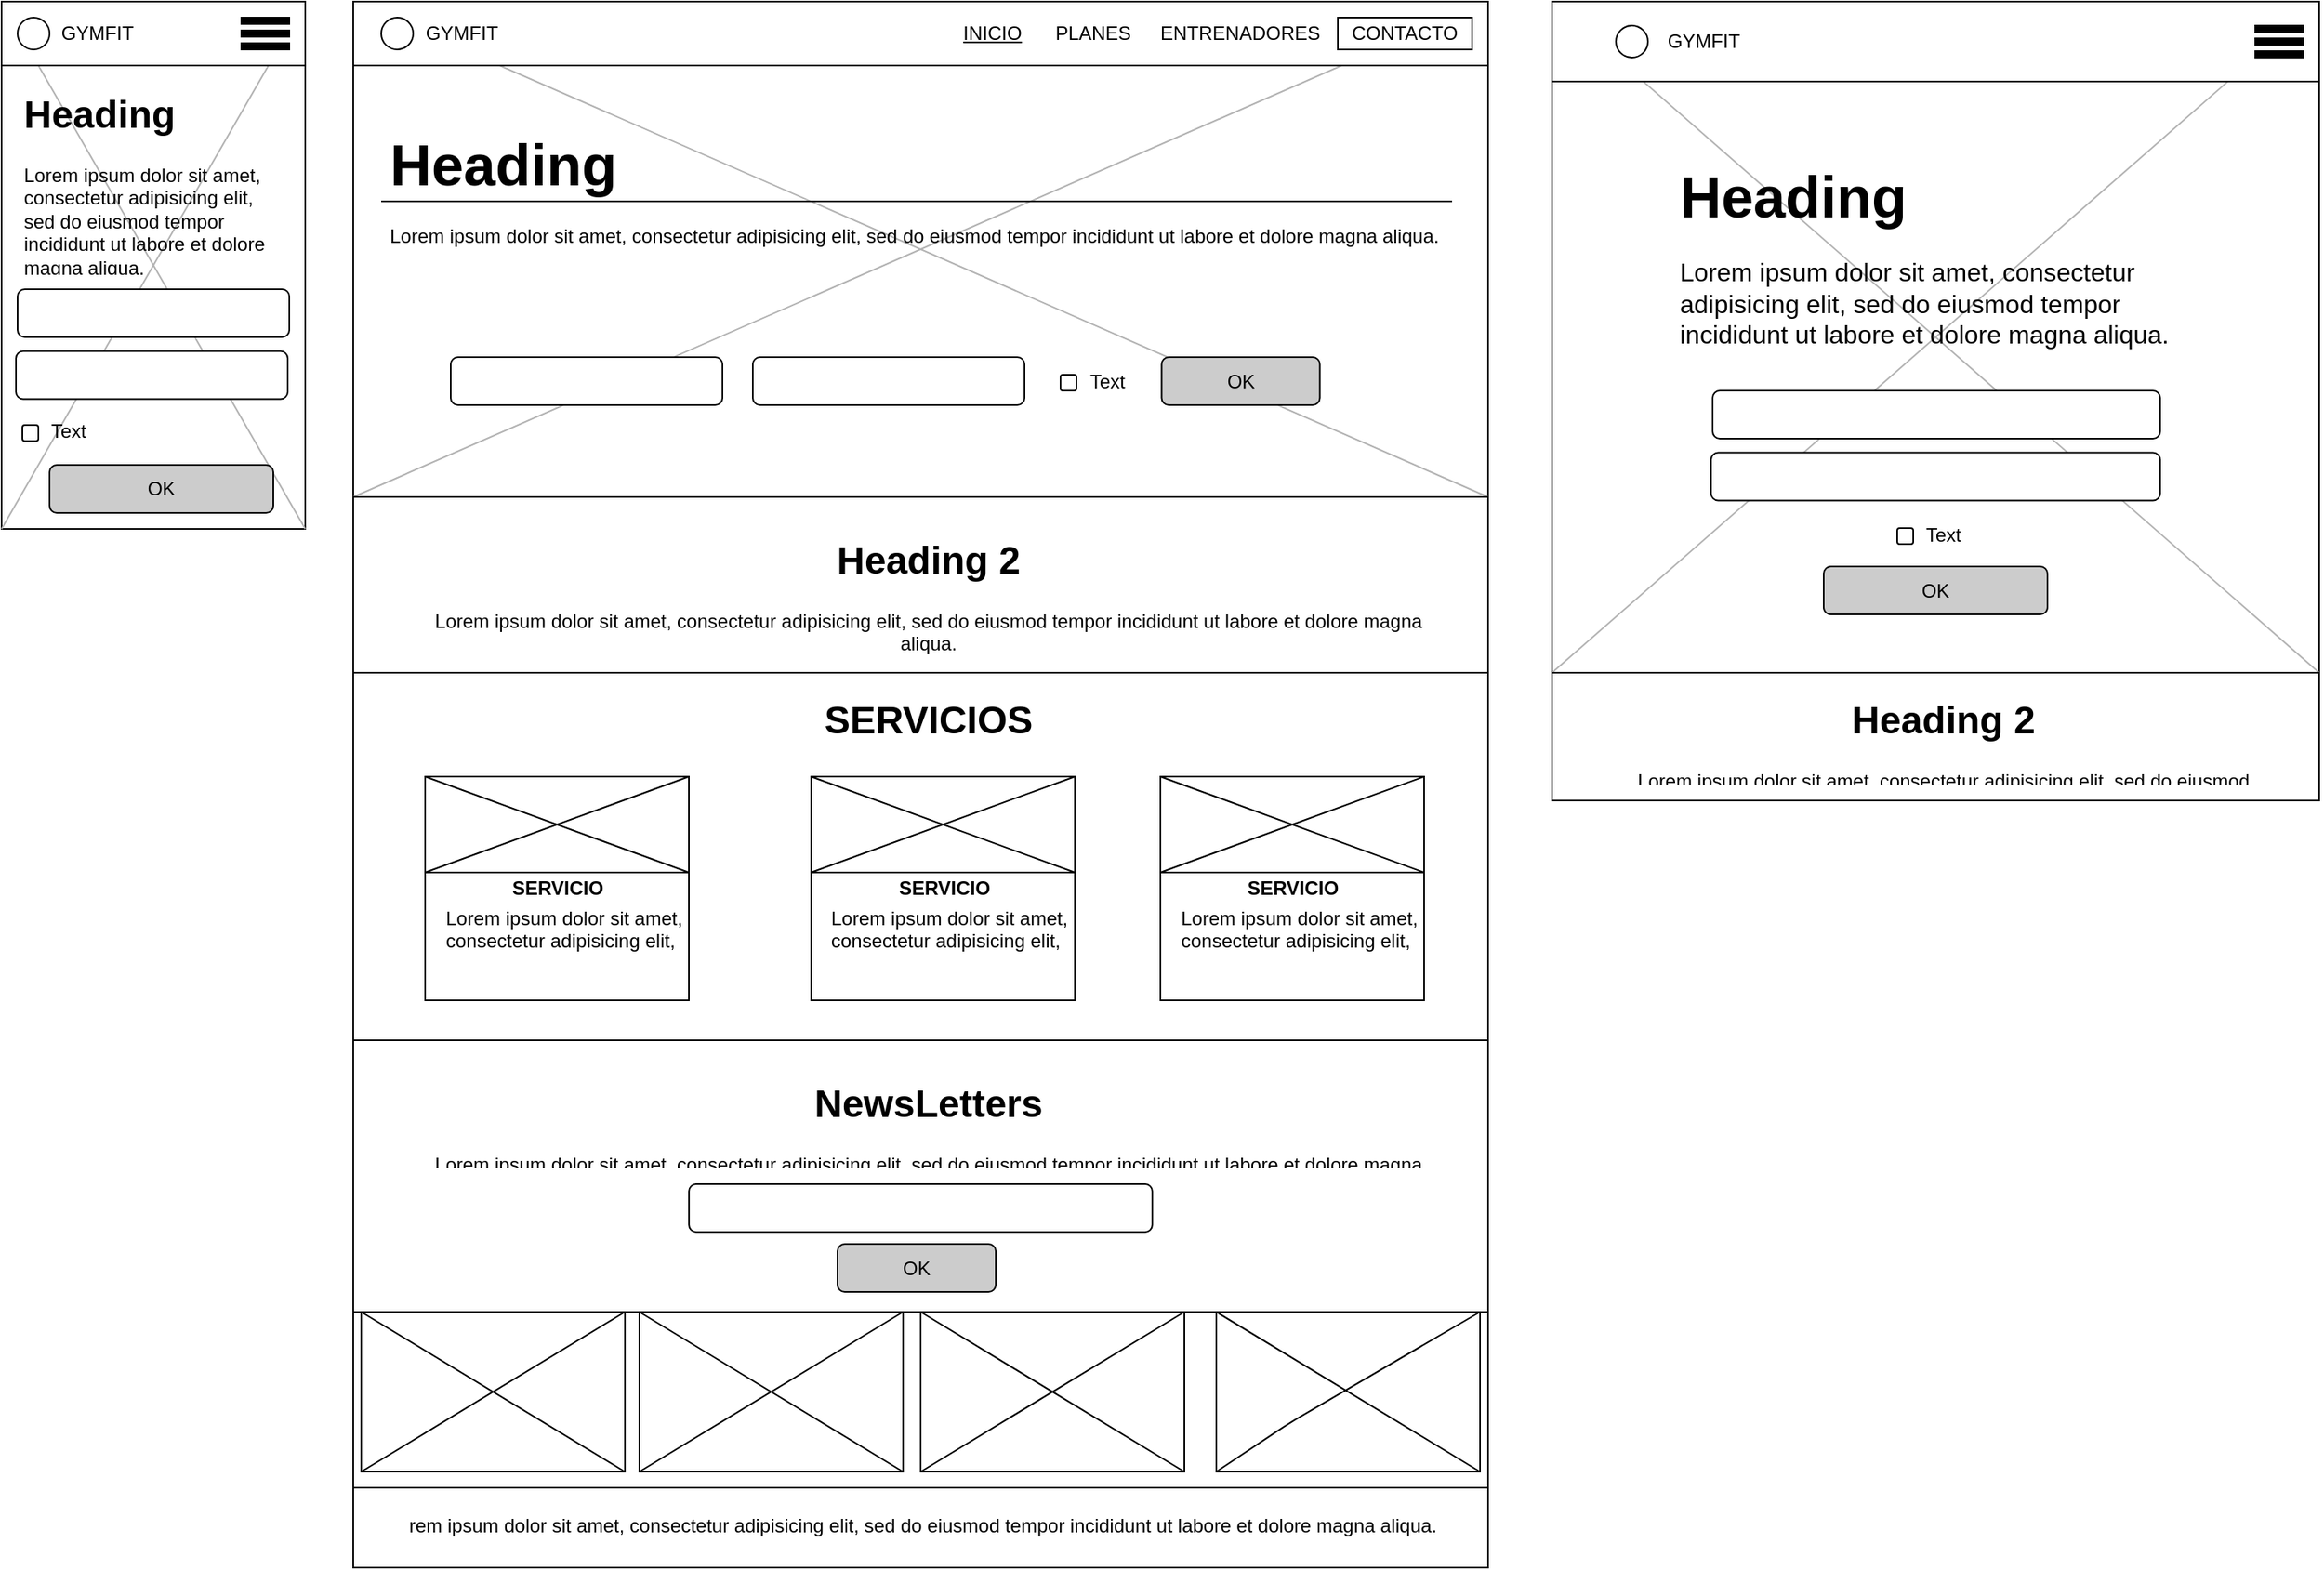 <mxfile version="14.2.7" type="device"><diagram id="BzFbe2hhnLIQSWwReO9y" name="Page-1"><mxGraphModel dx="3149" dy="1377" grid="1" gridSize="10" guides="1" tooltips="1" connect="1" arrows="1" fold="1" page="1" pageScale="1" pageWidth="827" pageHeight="1169" math="0" shadow="0"><root><mxCell id="0"/><mxCell id="1" parent="0"/><mxCell id="w9OYnU01-3KVsLfKGzql-2" value="" style="rounded=0;whiteSpace=wrap;html=1;" parent="1" vertex="1"><mxGeometry x="240" y="40" width="710" height="980" as="geometry"/></mxCell><mxCell id="J9lF8tsHG0ILNzpmwX-n-77" value="" style="endArrow=none;html=1;strokeColor=#B3B3B3;entryX=0;entryY=0;entryDx=0;entryDy=0;exitX=1;exitY=0;exitDx=0;exitDy=0;" edge="1" parent="1" source="J9lF8tsHG0ILNzpmwX-n-28" target="J9lF8tsHG0ILNzpmwX-n-14"><mxGeometry width="50" height="50" relative="1" as="geometry"><mxPoint x="260" y="140" as="sourcePoint"/><mxPoint x="310" y="90" as="targetPoint"/></mxGeometry></mxCell><mxCell id="J9lF8tsHG0ILNzpmwX-n-78" value="" style="endArrow=none;html=1;strokeColor=#B3B3B3;exitX=0;exitY=0;exitDx=0;exitDy=0;entryX=1;entryY=0;entryDx=0;entryDy=0;" edge="1" parent="1" source="J9lF8tsHG0ILNzpmwX-n-28" target="J9lF8tsHG0ILNzpmwX-n-14"><mxGeometry width="50" height="50" relative="1" as="geometry"><mxPoint x="280" y="320" as="sourcePoint"/><mxPoint x="330" y="270" as="targetPoint"/></mxGeometry></mxCell><mxCell id="w9OYnU01-3KVsLfKGzql-1" value="" style="rounded=0;whiteSpace=wrap;html=1;" parent="1" vertex="1"><mxGeometry x="20" y="40" width="190" height="330" as="geometry"/></mxCell><mxCell id="J9lF8tsHG0ILNzpmwX-n-75" value="" style="endArrow=none;html=1;strokeColor=#B3B3B3;entryX=1;entryY=0;entryDx=0;entryDy=0;exitX=0;exitY=1;exitDx=0;exitDy=0;" edge="1" parent="1" source="w9OYnU01-3KVsLfKGzql-1" target="J9lF8tsHG0ILNzpmwX-n-1"><mxGeometry width="50" height="50" relative="1" as="geometry"><mxPoint x="100" y="240" as="sourcePoint"/><mxPoint x="150" y="190" as="targetPoint"/></mxGeometry></mxCell><mxCell id="J9lF8tsHG0ILNzpmwX-n-76" value="" style="endArrow=none;html=1;strokeColor=#B3B3B3;entryX=0;entryY=0;entryDx=0;entryDy=0;exitX=1;exitY=1;exitDx=0;exitDy=0;" edge="1" parent="1" source="w9OYnU01-3KVsLfKGzql-1" target="J9lF8tsHG0ILNzpmwX-n-1"><mxGeometry width="50" height="50" relative="1" as="geometry"><mxPoint x="60" y="230" as="sourcePoint"/><mxPoint x="110" y="180" as="targetPoint"/></mxGeometry></mxCell><mxCell id="Bk4zmw9oALdh6fJDK1Hr-7" value="" style="rounded=0;whiteSpace=wrap;html=1;" parent="1" vertex="1"><mxGeometry x="990" y="40" width="480" height="500" as="geometry"/></mxCell><mxCell id="J9lF8tsHG0ILNzpmwX-n-74" value="" style="endArrow=none;html=1;strokeColor=#B3B3B3;entryX=0;entryY=0;entryDx=0;entryDy=0;exitX=1;exitY=0;exitDx=0;exitDy=0;" edge="1" parent="1" source="J9lF8tsHG0ILNzpmwX-n-79" target="J9lF8tsHG0ILNzpmwX-n-60"><mxGeometry width="50" height="50" relative="1" as="geometry"><mxPoint x="1110" y="340" as="sourcePoint"/><mxPoint x="1160" y="290" as="targetPoint"/></mxGeometry></mxCell><mxCell id="J9lF8tsHG0ILNzpmwX-n-73" value="" style="endArrow=none;html=1;entryX=1;entryY=0;entryDx=0;entryDy=0;exitX=0;exitY=0;exitDx=0;exitDy=0;strokeColor=#B3B3B3;" edge="1" parent="1" source="J9lF8tsHG0ILNzpmwX-n-79" target="J9lF8tsHG0ILNzpmwX-n-60"><mxGeometry width="50" height="50" relative="1" as="geometry"><mxPoint x="1090" y="330" as="sourcePoint"/><mxPoint x="1140" y="280" as="targetPoint"/></mxGeometry></mxCell><mxCell id="J9lF8tsHG0ILNzpmwX-n-14" value="" style="rounded=0;whiteSpace=wrap;html=1;fillColor=#FFFFFF;shadow=0;" vertex="1" parent="1"><mxGeometry x="240" y="40" width="710" height="40" as="geometry"/></mxCell><mxCell id="J9lF8tsHG0ILNzpmwX-n-1" value="" style="rounded=0;whiteSpace=wrap;html=1;" vertex="1" parent="1"><mxGeometry x="20" y="40" width="190" height="40" as="geometry"/></mxCell><mxCell id="w9OYnU01-3KVsLfKGzql-5" value="GYMFIT" style="text;html=1;strokeColor=none;fillColor=none;align=center;verticalAlign=middle;whiteSpace=wrap;rounded=0;" parent="1" vertex="1"><mxGeometry x="60" y="50" width="40" height="20" as="geometry"/></mxCell><mxCell id="999usHYiFykuovR0vCBk-6" value="&lt;u&gt;INICIO&lt;/u&gt;" style="text;html=1;strokeColor=none;fillColor=#FFFFFF;align=center;verticalAlign=middle;whiteSpace=wrap;rounded=0;" parent="1" vertex="1"><mxGeometry x="620" y="50" width="40" height="20" as="geometry"/></mxCell><mxCell id="999usHYiFykuovR0vCBk-7" value="PLANES" style="text;html=1;strokeColor=none;fillColor=#FFFFFF;align=center;verticalAlign=middle;whiteSpace=wrap;rounded=0;" parent="1" vertex="1"><mxGeometry x="682.5" y="50" width="40" height="20" as="geometry"/></mxCell><mxCell id="Bk4zmw9oALdh6fJDK1Hr-5" value="" style="ellipse;whiteSpace=wrap;html=1;aspect=fixed;" parent="1" vertex="1"><mxGeometry x="30" y="50" width="20" height="20" as="geometry"/></mxCell><mxCell id="Bk4zmw9oALdh6fJDK1Hr-80" value="" style="rounded=0;whiteSpace=wrap;html=1;fillColor=#FFFFFF;" parent="1" vertex="1"><mxGeometry x="285" y="525" width="165" height="140" as="geometry"/></mxCell><mxCell id="Bk4zmw9oALdh6fJDK1Hr-83" value="" style="rounded=0;whiteSpace=wrap;html=1;fillColor=#FFFFFF;" parent="1" vertex="1"><mxGeometry x="285" y="525" width="165" height="60" as="geometry"/></mxCell><mxCell id="Bk4zmw9oALdh6fJDK1Hr-84" value="" style="endArrow=none;html=1;entryX=0;entryY=0;entryDx=0;entryDy=0;exitX=1;exitY=1;exitDx=0;exitDy=0;" parent="1" source="Bk4zmw9oALdh6fJDK1Hr-83" target="Bk4zmw9oALdh6fJDK1Hr-83" edge="1"><mxGeometry width="50" height="50" relative="1" as="geometry"><mxPoint x="320" y="595" as="sourcePoint"/><mxPoint x="370" y="545" as="targetPoint"/></mxGeometry></mxCell><mxCell id="Bk4zmw9oALdh6fJDK1Hr-85" value="" style="endArrow=none;html=1;entryX=1;entryY=0;entryDx=0;entryDy=0;exitX=0;exitY=1;exitDx=0;exitDy=0;" parent="1" source="Bk4zmw9oALdh6fJDK1Hr-83" target="Bk4zmw9oALdh6fJDK1Hr-83" edge="1"><mxGeometry width="50" height="50" relative="1" as="geometry"><mxPoint x="320" y="595" as="sourcePoint"/><mxPoint x="370" y="545" as="targetPoint"/></mxGeometry></mxCell><mxCell id="Bk4zmw9oALdh6fJDK1Hr-86" value="&lt;b&gt;SERVICIO&lt;/b&gt;" style="text;html=1;strokeColor=none;fillColor=none;align=center;verticalAlign=middle;whiteSpace=wrap;rounded=0;" parent="1" vertex="1"><mxGeometry x="348" y="585" width="40" height="20" as="geometry"/></mxCell><mxCell id="Bk4zmw9oALdh6fJDK1Hr-88" value="&lt;blockquote&gt;&lt;span style=&quot;font-size: 12px ; font-weight: normal&quot;&gt;Lorem ipsum dolor sit amet, consectetur adipisicing elit, sed do eiusmod tempor incididunt ut labore et dolore magna aliqua.&lt;/span&gt;&lt;/blockquote&gt;" style="text;html=1;strokeColor=none;fillColor=none;spacing=5;spacingTop=-20;whiteSpace=wrap;overflow=hidden;rounded=0;" parent="1" vertex="1"><mxGeometry x="252.5" y="605" width="237.5" height="30" as="geometry"/></mxCell><mxCell id="Bk4zmw9oALdh6fJDK1Hr-89" value="" style="rounded=0;whiteSpace=wrap;html=1;fillColor=#FFFFFF;" parent="1" vertex="1"><mxGeometry x="526.5" y="525" width="165" height="140" as="geometry"/></mxCell><mxCell id="Bk4zmw9oALdh6fJDK1Hr-90" value="" style="rounded=0;whiteSpace=wrap;html=1;fillColor=#FFFFFF;" parent="1" vertex="1"><mxGeometry x="526.5" y="525" width="165" height="60" as="geometry"/></mxCell><mxCell id="Bk4zmw9oALdh6fJDK1Hr-91" value="" style="endArrow=none;html=1;entryX=0;entryY=0;entryDx=0;entryDy=0;exitX=1;exitY=1;exitDx=0;exitDy=0;" parent="1" source="Bk4zmw9oALdh6fJDK1Hr-90" target="Bk4zmw9oALdh6fJDK1Hr-90" edge="1"><mxGeometry width="50" height="50" relative="1" as="geometry"><mxPoint x="561.5" y="595" as="sourcePoint"/><mxPoint x="611.5" y="545" as="targetPoint"/></mxGeometry></mxCell><mxCell id="Bk4zmw9oALdh6fJDK1Hr-92" value="" style="endArrow=none;html=1;entryX=1;entryY=0;entryDx=0;entryDy=0;exitX=0;exitY=1;exitDx=0;exitDy=0;" parent="1" source="Bk4zmw9oALdh6fJDK1Hr-90" target="Bk4zmw9oALdh6fJDK1Hr-90" edge="1"><mxGeometry width="50" height="50" relative="1" as="geometry"><mxPoint x="561.5" y="595" as="sourcePoint"/><mxPoint x="611.5" y="545" as="targetPoint"/></mxGeometry></mxCell><mxCell id="Bk4zmw9oALdh6fJDK1Hr-93" value="&lt;b&gt;SERVICIO&lt;/b&gt;" style="text;html=1;strokeColor=none;fillColor=none;align=center;verticalAlign=middle;whiteSpace=wrap;rounded=0;" parent="1" vertex="1"><mxGeometry x="589.5" y="585" width="40" height="20" as="geometry"/></mxCell><mxCell id="Bk4zmw9oALdh6fJDK1Hr-95" value="&lt;blockquote&gt;&lt;span style=&quot;font-size: 12px ; font-weight: normal&quot;&gt;Lorem ipsum dolor sit amet, consectetur adipisicing elit, sed do eiusmod tempor incididunt ut labore et dolore magna aliqua.&lt;/span&gt;&lt;/blockquote&gt;" style="text;html=1;strokeColor=none;fillColor=none;spacing=5;spacingTop=-20;whiteSpace=wrap;overflow=hidden;rounded=0;" parent="1" vertex="1"><mxGeometry x="494" y="605" width="237.5" height="30" as="geometry"/></mxCell><mxCell id="Bk4zmw9oALdh6fJDK1Hr-124" value="" style="endArrow=none;html=1;entryX=1;entryY=0;entryDx=0;entryDy=0;" parent="1" edge="1"><mxGeometry width="50" height="50" relative="1" as="geometry"><mxPoint x="922.5" y="906.25" as="sourcePoint"/><mxPoint x="922.5" y="906.25" as="targetPoint"/></mxGeometry></mxCell><mxCell id="J9lF8tsHG0ILNzpmwX-n-2" value="" style="shape=parallelMarker;direction=south;html=1;outlineConnect=0;fontFamily=Helvetica;fontSize=12;fontColor=#000000;align=center;strokeColor=#000000;fillColor=#ffffff;" vertex="1" parent="1"><mxGeometry x="170" y="50" width="30" height="20" as="geometry"/></mxCell><mxCell id="J9lF8tsHG0ILNzpmwX-n-5" value="&lt;h1&gt;Heading&lt;/h1&gt;&lt;p&gt;Lorem ipsum dolor sit amet, consectetur adipisicing elit, sed do eiusmod tempor incididunt ut labore et dolore magna aliqua.&lt;/p&gt;" style="text;html=1;strokeColor=none;fillColor=none;spacing=5;spacingTop=-20;whiteSpace=wrap;overflow=hidden;rounded=0;" vertex="1" parent="1"><mxGeometry x="29" y="91" width="171" height="120" as="geometry"/></mxCell><mxCell id="J9lF8tsHG0ILNzpmwX-n-6" value="" style="rounded=1;whiteSpace=wrap;html=1;" vertex="1" parent="1"><mxGeometry x="30" y="220" width="170" height="30" as="geometry"/></mxCell><mxCell id="J9lF8tsHG0ILNzpmwX-n-7" value="" style="rounded=1;whiteSpace=wrap;html=1;" vertex="1" parent="1"><mxGeometry x="29" y="258.75" width="170" height="30" as="geometry"/></mxCell><mxCell id="J9lF8tsHG0ILNzpmwX-n-8" value="Text" style="text;html=1;strokeColor=none;fillColor=none;align=center;verticalAlign=middle;whiteSpace=wrap;rounded=0;" vertex="1" parent="1"><mxGeometry x="42" y="299" width="40" height="20" as="geometry"/></mxCell><mxCell id="J9lF8tsHG0ILNzpmwX-n-9" value="" style="rounded=1;whiteSpace=wrap;html=1;" vertex="1" parent="1"><mxGeometry x="33" y="305" width="10" height="10" as="geometry"/></mxCell><mxCell id="J9lF8tsHG0ILNzpmwX-n-10" value="OK" style="rounded=1;whiteSpace=wrap;html=1;fillColor=#CCCCCC;" vertex="1" parent="1"><mxGeometry x="50" y="330" width="140" height="30" as="geometry"/></mxCell><mxCell id="J9lF8tsHG0ILNzpmwX-n-11" value="GYMFIT" style="text;html=1;strokeColor=none;fillColor=none;align=center;verticalAlign=middle;whiteSpace=wrap;rounded=0;" vertex="1" parent="1"><mxGeometry x="287.5" y="50" width="40" height="20" as="geometry"/></mxCell><mxCell id="J9lF8tsHG0ILNzpmwX-n-12" value="" style="ellipse;whiteSpace=wrap;html=1;aspect=fixed;" vertex="1" parent="1"><mxGeometry x="257.5" y="50" width="20" height="20" as="geometry"/></mxCell><mxCell id="J9lF8tsHG0ILNzpmwX-n-16" value="ENTRENADORES" style="text;html=1;strokeColor=none;fillColor=#FFFFFF;align=center;verticalAlign=middle;whiteSpace=wrap;rounded=0;" vertex="1" parent="1"><mxGeometry x="775.25" y="50" width="40" height="20" as="geometry"/></mxCell><mxCell id="J9lF8tsHG0ILNzpmwX-n-18" value="" style="rounded=0;whiteSpace=wrap;html=1;shadow=0;fillColor=#FFFFFF;strokeColor=#000000;" vertex="1" parent="1"><mxGeometry x="856" y="50" width="84" height="20" as="geometry"/></mxCell><mxCell id="J9lF8tsHG0ILNzpmwX-n-19" value="CONTACTO" style="text;html=1;strokeColor=none;fillColor=#FFFFFF;align=center;verticalAlign=middle;whiteSpace=wrap;rounded=0;" vertex="1" parent="1"><mxGeometry x="877.5" y="55" width="40" height="10" as="geometry"/></mxCell><mxCell id="J9lF8tsHG0ILNzpmwX-n-20" value="&lt;h1&gt;&lt;font style=&quot;font-size: 36px&quot;&gt;Heading&lt;/font&gt;&lt;/h1&gt;&lt;p&gt;Lorem ipsum dolor sit amet, consectetur adipisicing elit, sed do eiusmod tempor incididunt ut labore et dolore magna aliqua.&lt;/p&gt;" style="text;html=1;strokeColor=none;fillColor=none;spacing=5;spacingTop=-20;whiteSpace=wrap;overflow=hidden;rounded=0;" vertex="1" parent="1"><mxGeometry x="257.5" y="115" width="670" height="200" as="geometry"/></mxCell><mxCell id="J9lF8tsHG0ILNzpmwX-n-21" value="" style="endArrow=none;html=1;exitX=0;exitY=0.25;exitDx=0;exitDy=0;entryX=1;entryY=0.25;entryDx=0;entryDy=0;" edge="1" parent="1" source="J9lF8tsHG0ILNzpmwX-n-20" target="J9lF8tsHG0ILNzpmwX-n-20"><mxGeometry width="50" height="50" relative="1" as="geometry"><mxPoint x="400" y="330" as="sourcePoint"/><mxPoint x="450" y="280" as="targetPoint"/></mxGeometry></mxCell><mxCell id="J9lF8tsHG0ILNzpmwX-n-22" value="" style="rounded=1;whiteSpace=wrap;html=1;" vertex="1" parent="1"><mxGeometry x="301" y="262.5" width="170" height="30" as="geometry"/></mxCell><mxCell id="J9lF8tsHG0ILNzpmwX-n-23" value="" style="rounded=1;whiteSpace=wrap;html=1;" vertex="1" parent="1"><mxGeometry x="490" y="262.5" width="170" height="30" as="geometry"/></mxCell><mxCell id="J9lF8tsHG0ILNzpmwX-n-24" value="Text" style="text;html=1;strokeColor=none;fillColor=none;align=center;verticalAlign=middle;whiteSpace=wrap;rounded=0;" vertex="1" parent="1"><mxGeometry x="691.5" y="267.5" width="40" height="20" as="geometry"/></mxCell><mxCell id="J9lF8tsHG0ILNzpmwX-n-25" value="" style="rounded=1;whiteSpace=wrap;html=1;" vertex="1" parent="1"><mxGeometry x="682.5" y="273.5" width="10" height="10" as="geometry"/></mxCell><mxCell id="J9lF8tsHG0ILNzpmwX-n-26" value="OK" style="rounded=1;whiteSpace=wrap;html=1;fillColor=#CCCCCC;" vertex="1" parent="1"><mxGeometry x="745.75" y="262.5" width="99" height="30" as="geometry"/></mxCell><mxCell id="J9lF8tsHG0ILNzpmwX-n-28" value="" style="rounded=0;whiteSpace=wrap;html=1;shadow=0;strokeColor=#000000;fillColor=#FFFFFF;" vertex="1" parent="1"><mxGeometry x="240" y="350" width="710" height="110" as="geometry"/></mxCell><mxCell id="J9lF8tsHG0ILNzpmwX-n-29" value="&lt;h1&gt;Heading 2&lt;/h1&gt;&lt;p&gt;Lorem ipsum dolor sit amet, consectetur adipisicing elit, sed do eiusmod tempor incididunt ut labore et dolore magna aliqua.&lt;/p&gt;" style="text;html=1;strokeColor=none;fillColor=none;spacing=5;spacingTop=-20;whiteSpace=wrap;overflow=hidden;rounded=0;align=center;" vertex="1" parent="1"><mxGeometry x="270" y="370" width="660" height="80" as="geometry"/></mxCell><mxCell id="J9lF8tsHG0ILNzpmwX-n-33" value="" style="rounded=0;whiteSpace=wrap;html=1;fillColor=#FFFFFF;" vertex="1" parent="1"><mxGeometry x="745" y="525" width="165" height="140" as="geometry"/></mxCell><mxCell id="J9lF8tsHG0ILNzpmwX-n-34" value="" style="rounded=0;whiteSpace=wrap;html=1;fillColor=#FFFFFF;" vertex="1" parent="1"><mxGeometry x="745" y="525" width="165" height="60" as="geometry"/></mxCell><mxCell id="J9lF8tsHG0ILNzpmwX-n-35" value="" style="endArrow=none;html=1;entryX=0;entryY=0;entryDx=0;entryDy=0;exitX=1;exitY=1;exitDx=0;exitDy=0;" edge="1" parent="1" source="J9lF8tsHG0ILNzpmwX-n-34" target="J9lF8tsHG0ILNzpmwX-n-34"><mxGeometry width="50" height="50" relative="1" as="geometry"><mxPoint x="780" y="595" as="sourcePoint"/><mxPoint x="830" y="545" as="targetPoint"/></mxGeometry></mxCell><mxCell id="J9lF8tsHG0ILNzpmwX-n-36" value="" style="endArrow=none;html=1;entryX=1;entryY=0;entryDx=0;entryDy=0;exitX=0;exitY=1;exitDx=0;exitDy=0;" edge="1" parent="1" source="J9lF8tsHG0ILNzpmwX-n-34" target="J9lF8tsHG0ILNzpmwX-n-34"><mxGeometry width="50" height="50" relative="1" as="geometry"><mxPoint x="780" y="595" as="sourcePoint"/><mxPoint x="830" y="545" as="targetPoint"/></mxGeometry></mxCell><mxCell id="J9lF8tsHG0ILNzpmwX-n-37" value="&lt;b&gt;SERVICIO&lt;/b&gt;" style="text;html=1;strokeColor=none;fillColor=none;align=center;verticalAlign=middle;whiteSpace=wrap;rounded=0;" vertex="1" parent="1"><mxGeometry x="808" y="585" width="40" height="20" as="geometry"/></mxCell><mxCell id="J9lF8tsHG0ILNzpmwX-n-38" value="&lt;blockquote&gt;&lt;span style=&quot;font-size: 12px ; font-weight: normal&quot;&gt;Lorem ipsum dolor sit amet, consectetur adipisicing elit, sed do eiusmod tempor incididunt ut labore et dolore magna aliqua.&lt;/span&gt;&lt;/blockquote&gt;" style="text;html=1;strokeColor=none;fillColor=none;spacing=5;spacingTop=-20;whiteSpace=wrap;overflow=hidden;rounded=0;" vertex="1" parent="1"><mxGeometry x="712.5" y="605" width="237.5" height="30" as="geometry"/></mxCell><mxCell id="J9lF8tsHG0ILNzpmwX-n-39" value="&lt;font style=&quot;font-size: 24px&quot;&gt;&lt;b&gt;SERVICIOS&lt;/b&gt;&lt;/font&gt;" style="text;html=1;strokeColor=none;fillColor=none;align=center;verticalAlign=middle;whiteSpace=wrap;rounded=0;shadow=0;" vertex="1" parent="1"><mxGeometry x="580" y="480" width="40" height="20" as="geometry"/></mxCell><mxCell id="J9lF8tsHG0ILNzpmwX-n-41" value="" style="rounded=0;whiteSpace=wrap;html=1;shadow=0;strokeColor=#000000;fillColor=#FFFFFF;" vertex="1" parent="1"><mxGeometry x="240" y="690" width="710" height="170" as="geometry"/></mxCell><mxCell id="J9lF8tsHG0ILNzpmwX-n-42" value="&lt;h1&gt;NewsLetters&lt;/h1&gt;&lt;p&gt;Lorem ipsum dolor sit amet, consectetur adipisicing elit, sed do eiusmod tempor incididunt ut labore et dolore magna aliqua.&lt;/p&gt;" style="text;html=1;strokeColor=none;fillColor=none;spacing=5;spacingTop=-20;whiteSpace=wrap;overflow=hidden;rounded=0;align=center;" vertex="1" parent="1"><mxGeometry x="270" y="710" width="660" height="60" as="geometry"/></mxCell><mxCell id="J9lF8tsHG0ILNzpmwX-n-43" value="" style="rounded=1;whiteSpace=wrap;html=1;" vertex="1" parent="1"><mxGeometry x="450.07" y="780" width="289.87" height="30" as="geometry"/></mxCell><mxCell id="J9lF8tsHG0ILNzpmwX-n-44" value="OK" style="rounded=1;whiteSpace=wrap;html=1;fillColor=#CCCCCC;" vertex="1" parent="1"><mxGeometry x="543" y="817.5" width="99" height="30" as="geometry"/></mxCell><mxCell id="J9lF8tsHG0ILNzpmwX-n-45" value="" style="rounded=0;whiteSpace=wrap;html=1;fillColor=#FFFFFF;" vertex="1" parent="1"><mxGeometry x="245" y="860" width="165" height="100" as="geometry"/></mxCell><mxCell id="J9lF8tsHG0ILNzpmwX-n-46" value="" style="endArrow=none;html=1;entryX=0;entryY=0;entryDx=0;entryDy=0;exitX=1;exitY=1;exitDx=0;exitDy=0;" edge="1" parent="1" source="J9lF8tsHG0ILNzpmwX-n-45" target="J9lF8tsHG0ILNzpmwX-n-45"><mxGeometry width="50" height="50" relative="1" as="geometry"><mxPoint x="280" y="930" as="sourcePoint"/><mxPoint x="330" y="880" as="targetPoint"/></mxGeometry></mxCell><mxCell id="J9lF8tsHG0ILNzpmwX-n-47" value="" style="endArrow=none;html=1;entryX=1;entryY=0;entryDx=0;entryDy=0;exitX=0;exitY=1;exitDx=0;exitDy=0;" edge="1" parent="1" source="J9lF8tsHG0ILNzpmwX-n-45" target="J9lF8tsHG0ILNzpmwX-n-45"><mxGeometry width="50" height="50" relative="1" as="geometry"><mxPoint x="280" y="930" as="sourcePoint"/><mxPoint x="330" y="880" as="targetPoint"/></mxGeometry></mxCell><mxCell id="J9lF8tsHG0ILNzpmwX-n-48" value="" style="rounded=0;whiteSpace=wrap;html=1;fillColor=#FFFFFF;" vertex="1" parent="1"><mxGeometry x="419" y="860" width="165" height="100" as="geometry"/></mxCell><mxCell id="J9lF8tsHG0ILNzpmwX-n-49" value="" style="endArrow=none;html=1;entryX=0;entryY=0;entryDx=0;entryDy=0;exitX=1;exitY=1;exitDx=0;exitDy=0;" edge="1" parent="1" source="J9lF8tsHG0ILNzpmwX-n-48" target="J9lF8tsHG0ILNzpmwX-n-48"><mxGeometry width="50" height="50" relative="1" as="geometry"><mxPoint x="454" y="930" as="sourcePoint"/><mxPoint x="504" y="880" as="targetPoint"/></mxGeometry></mxCell><mxCell id="J9lF8tsHG0ILNzpmwX-n-50" value="" style="endArrow=none;html=1;entryX=1;entryY=0;entryDx=0;entryDy=0;exitX=0;exitY=1;exitDx=0;exitDy=0;" edge="1" parent="1" source="J9lF8tsHG0ILNzpmwX-n-48" target="J9lF8tsHG0ILNzpmwX-n-48"><mxGeometry width="50" height="50" relative="1" as="geometry"><mxPoint x="454" y="930" as="sourcePoint"/><mxPoint x="504" y="880" as="targetPoint"/></mxGeometry></mxCell><mxCell id="J9lF8tsHG0ILNzpmwX-n-51" value="" style="rounded=0;whiteSpace=wrap;html=1;fillColor=#FFFFFF;" vertex="1" parent="1"><mxGeometry x="595" y="860" width="165" height="100" as="geometry"/></mxCell><mxCell id="J9lF8tsHG0ILNzpmwX-n-52" value="" style="endArrow=none;html=1;entryX=0;entryY=0;entryDx=0;entryDy=0;exitX=1;exitY=1;exitDx=0;exitDy=0;" edge="1" parent="1" source="J9lF8tsHG0ILNzpmwX-n-51" target="J9lF8tsHG0ILNzpmwX-n-51"><mxGeometry width="50" height="50" relative="1" as="geometry"><mxPoint x="630" y="930" as="sourcePoint"/><mxPoint x="680" y="880" as="targetPoint"/></mxGeometry></mxCell><mxCell id="J9lF8tsHG0ILNzpmwX-n-53" value="" style="endArrow=none;html=1;entryX=1;entryY=0;entryDx=0;entryDy=0;exitX=0;exitY=1;exitDx=0;exitDy=0;" edge="1" parent="1" source="J9lF8tsHG0ILNzpmwX-n-51" target="J9lF8tsHG0ILNzpmwX-n-51"><mxGeometry width="50" height="50" relative="1" as="geometry"><mxPoint x="630" y="930" as="sourcePoint"/><mxPoint x="680" y="880" as="targetPoint"/></mxGeometry></mxCell><mxCell id="J9lF8tsHG0ILNzpmwX-n-54" value="" style="rounded=0;whiteSpace=wrap;html=1;fillColor=#FFFFFF;" vertex="1" parent="1"><mxGeometry x="780" y="860" width="165" height="100" as="geometry"/></mxCell><mxCell id="J9lF8tsHG0ILNzpmwX-n-55" value="" style="endArrow=none;html=1;entryX=0;entryY=0;entryDx=0;entryDy=0;exitX=1;exitY=1;exitDx=0;exitDy=0;" edge="1" parent="1" source="J9lF8tsHG0ILNzpmwX-n-54" target="J9lF8tsHG0ILNzpmwX-n-54"><mxGeometry width="50" height="50" relative="1" as="geometry"><mxPoint x="815" y="930" as="sourcePoint"/><mxPoint x="865" y="880" as="targetPoint"/></mxGeometry></mxCell><mxCell id="J9lF8tsHG0ILNzpmwX-n-56" value="" style="endArrow=none;html=1;entryX=1;entryY=0;entryDx=0;entryDy=0;exitX=0;exitY=1;exitDx=0;exitDy=0;" edge="1" parent="1" source="J9lF8tsHG0ILNzpmwX-n-54" target="J9lF8tsHG0ILNzpmwX-n-54"><mxGeometry width="50" height="50" relative="1" as="geometry"><mxPoint x="815" y="930" as="sourcePoint"/><mxPoint x="865" y="880" as="targetPoint"/><Array as="points"><mxPoint x="825" y="930"/></Array></mxGeometry></mxCell><mxCell id="J9lF8tsHG0ILNzpmwX-n-57" value="" style="rounded=0;whiteSpace=wrap;html=1;shadow=0;strokeColor=#000000;fillColor=#FFFFFF;" vertex="1" parent="1"><mxGeometry x="240" y="970" width="710" height="50" as="geometry"/></mxCell><mxCell id="J9lF8tsHG0ILNzpmwX-n-58" value="&lt;h1&gt;&lt;span style=&quot;font-size: 12px ; font-weight: normal&quot;&gt;rem ipsum dolor sit amet, consectetur adipisicing elit, sed do eiusmod tempor incididunt ut labore et dolore magna aliqua.&lt;/span&gt;&lt;br&gt;&lt;/h1&gt;" style="text;html=1;strokeColor=none;fillColor=none;spacing=5;spacingTop=-20;whiteSpace=wrap;overflow=hidden;rounded=0;shadow=0;" vertex="1" parent="1"><mxGeometry x="270" y="970" width="654" height="30" as="geometry"/></mxCell><mxCell id="J9lF8tsHG0ILNzpmwX-n-60" value="" style="rounded=0;whiteSpace=wrap;html=1;" vertex="1" parent="1"><mxGeometry x="990" y="40" width="480" height="50" as="geometry"/></mxCell><mxCell id="J9lF8tsHG0ILNzpmwX-n-61" value="GYMFIT" style="text;html=1;strokeColor=none;fillColor=none;align=center;verticalAlign=middle;whiteSpace=wrap;rounded=0;" vertex="1" parent="1"><mxGeometry x="1065" y="55" width="40" height="20" as="geometry"/></mxCell><mxCell id="J9lF8tsHG0ILNzpmwX-n-62" value="" style="ellipse;whiteSpace=wrap;html=1;aspect=fixed;" vertex="1" parent="1"><mxGeometry x="1030" y="55" width="20" height="20" as="geometry"/></mxCell><mxCell id="J9lF8tsHG0ILNzpmwX-n-63" value="" style="shape=parallelMarker;direction=south;html=1;outlineConnect=0;fontFamily=Helvetica;fontSize=12;fontColor=#000000;align=center;strokeColor=#000000;fillColor=#ffffff;" vertex="1" parent="1"><mxGeometry x="1430" y="55" width="30" height="20" as="geometry"/></mxCell><mxCell id="J9lF8tsHG0ILNzpmwX-n-64" value="&lt;h1&gt;&lt;font style=&quot;font-size: 36px&quot;&gt;Heading&lt;/font&gt;&lt;/h1&gt;&lt;p&gt;&lt;font size=&quot;3&quot;&gt;Lorem ipsum dolor sit amet, consectetur adipisicing elit, sed do eiusmod tempor incididunt ut labore et dolore magna aliqua.&lt;/font&gt;&lt;/p&gt;" style="text;html=1;strokeColor=none;fillColor=none;spacing=5;spacingTop=-20;whiteSpace=wrap;overflow=hidden;rounded=0;" vertex="1" parent="1"><mxGeometry x="1065" y="135" width="350" height="160" as="geometry"/></mxCell><mxCell id="J9lF8tsHG0ILNzpmwX-n-65" value="" style="rounded=1;whiteSpace=wrap;html=1;" vertex="1" parent="1"><mxGeometry x="1090.5" y="283.5" width="280" height="30" as="geometry"/></mxCell><mxCell id="J9lF8tsHG0ILNzpmwX-n-66" value="" style="rounded=1;whiteSpace=wrap;html=1;" vertex="1" parent="1"><mxGeometry x="1089.5" y="322.25" width="281" height="30" as="geometry"/></mxCell><mxCell id="J9lF8tsHG0ILNzpmwX-n-67" value="Text" style="text;html=1;strokeColor=none;fillColor=none;align=center;verticalAlign=middle;whiteSpace=wrap;rounded=0;" vertex="1" parent="1"><mxGeometry x="1215" y="363.5" width="40" height="20" as="geometry"/></mxCell><mxCell id="J9lF8tsHG0ILNzpmwX-n-68" value="" style="rounded=1;whiteSpace=wrap;html=1;" vertex="1" parent="1"><mxGeometry x="1206" y="369.5" width="10" height="10" as="geometry"/></mxCell><mxCell id="J9lF8tsHG0ILNzpmwX-n-69" value="OK" style="rounded=1;whiteSpace=wrap;html=1;fillColor=#CCCCCC;" vertex="1" parent="1"><mxGeometry x="1160" y="393.5" width="140" height="30" as="geometry"/></mxCell><mxCell id="J9lF8tsHG0ILNzpmwX-n-79" value="" style="rounded=0;whiteSpace=wrap;html=1;shadow=0;strokeColor=#000000;fillColor=#FFFFFF;" vertex="1" parent="1"><mxGeometry x="990" y="460" width="480" height="80" as="geometry"/></mxCell><mxCell id="J9lF8tsHG0ILNzpmwX-n-80" value="&lt;h1&gt;Heading 2&lt;/h1&gt;&lt;p&gt;Lorem ipsum dolor sit amet, consectetur adipisicing elit, sed do eiusmod tempor incididunt ut labore et dolore magna aliqua.&lt;/p&gt;" style="text;html=1;strokeColor=none;fillColor=none;spacing=5;spacingTop=-20;whiteSpace=wrap;overflow=hidden;rounded=0;align=center;" vertex="1" parent="1"><mxGeometry x="1020" y="470" width="430" height="60" as="geometry"/></mxCell></root></mxGraphModel></diagram></mxfile>